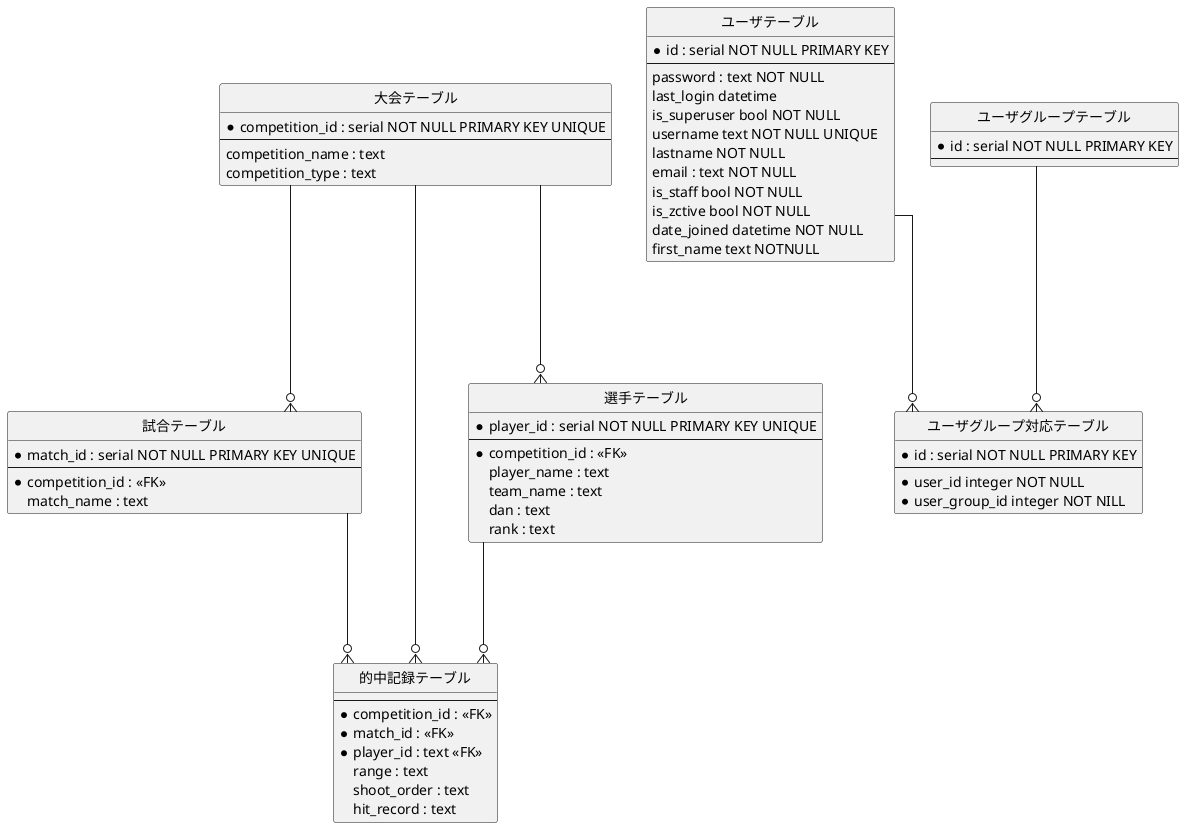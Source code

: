 @startuml er_diagram

' hide the spot
hide circle

' avoid problems with angled crows feet
skinparam linetype ortho

entity "大会テーブル" as competition_tbl {
  *competition_id : serial NOT NULL PRIMARY KEY UNIQUE
  --
  competition_name : text
  competition_type : text
}

entity "試合テーブル" as match_tbl {
  *match_id : serial NOT NULL PRIMARY KEY UNIQUE
  --
  *competition_id : <<FK>>
  match_name : text
}

entity "的中記録テーブル" as hit_record_tbl {
  --
  *competition_id : <<FK>>
  *match_id : <<FK>>
  *player_id : text <<FK>>
  range : text
  shoot_order : text
  hit_record : text
}

entity "選手テーブル" as player_tbl {
  *player_id : serial NOT NULL PRIMARY KEY UNIQUE
  --
  *competition_id : <<FK>>
  player_name : text
  team_name : text
  dan : text
  rank : text
}

entity "ユーザテーブル" as user_tbl {
  *id : serial NOT NULL PRIMARY KEY
  --
  password : text NOT NULL
  last_login datetime
  is_superuser bool NOT NULL
  username text NOT NULL UNIQUE
  lastname NOT NULL
  email : text NOT NULL
  is_staff bool NOT NULL
  is_zctive bool NOT NULL
  date_joined datetime NOT NULL
  first_name text NOTNULL
}

entity "ユーザグループテーブル" as user_group_tbl {
  *id : serial NOT NULL PRIMARY KEY
  --
}

entity "ユーザグループ対応テーブル" as user_and_group_tbl {
  *id : serial NOT NULL PRIMARY KEY
  --
  *user_id integer NOT NULL
  *user_group_id integer NOT NILL
}

competition_tbl ---o{ match_tbl
match_tbl ---o{ hit_record_tbl
player_tbl ---o{ hit_record_tbl
competition_tbl ---o{ hit_record_tbl
competition_tbl ---o{ player_tbl

user_tbl ---o{user_and_group_tbl
user_group_tbl ---o{user_and_group_tbl

@enduml
